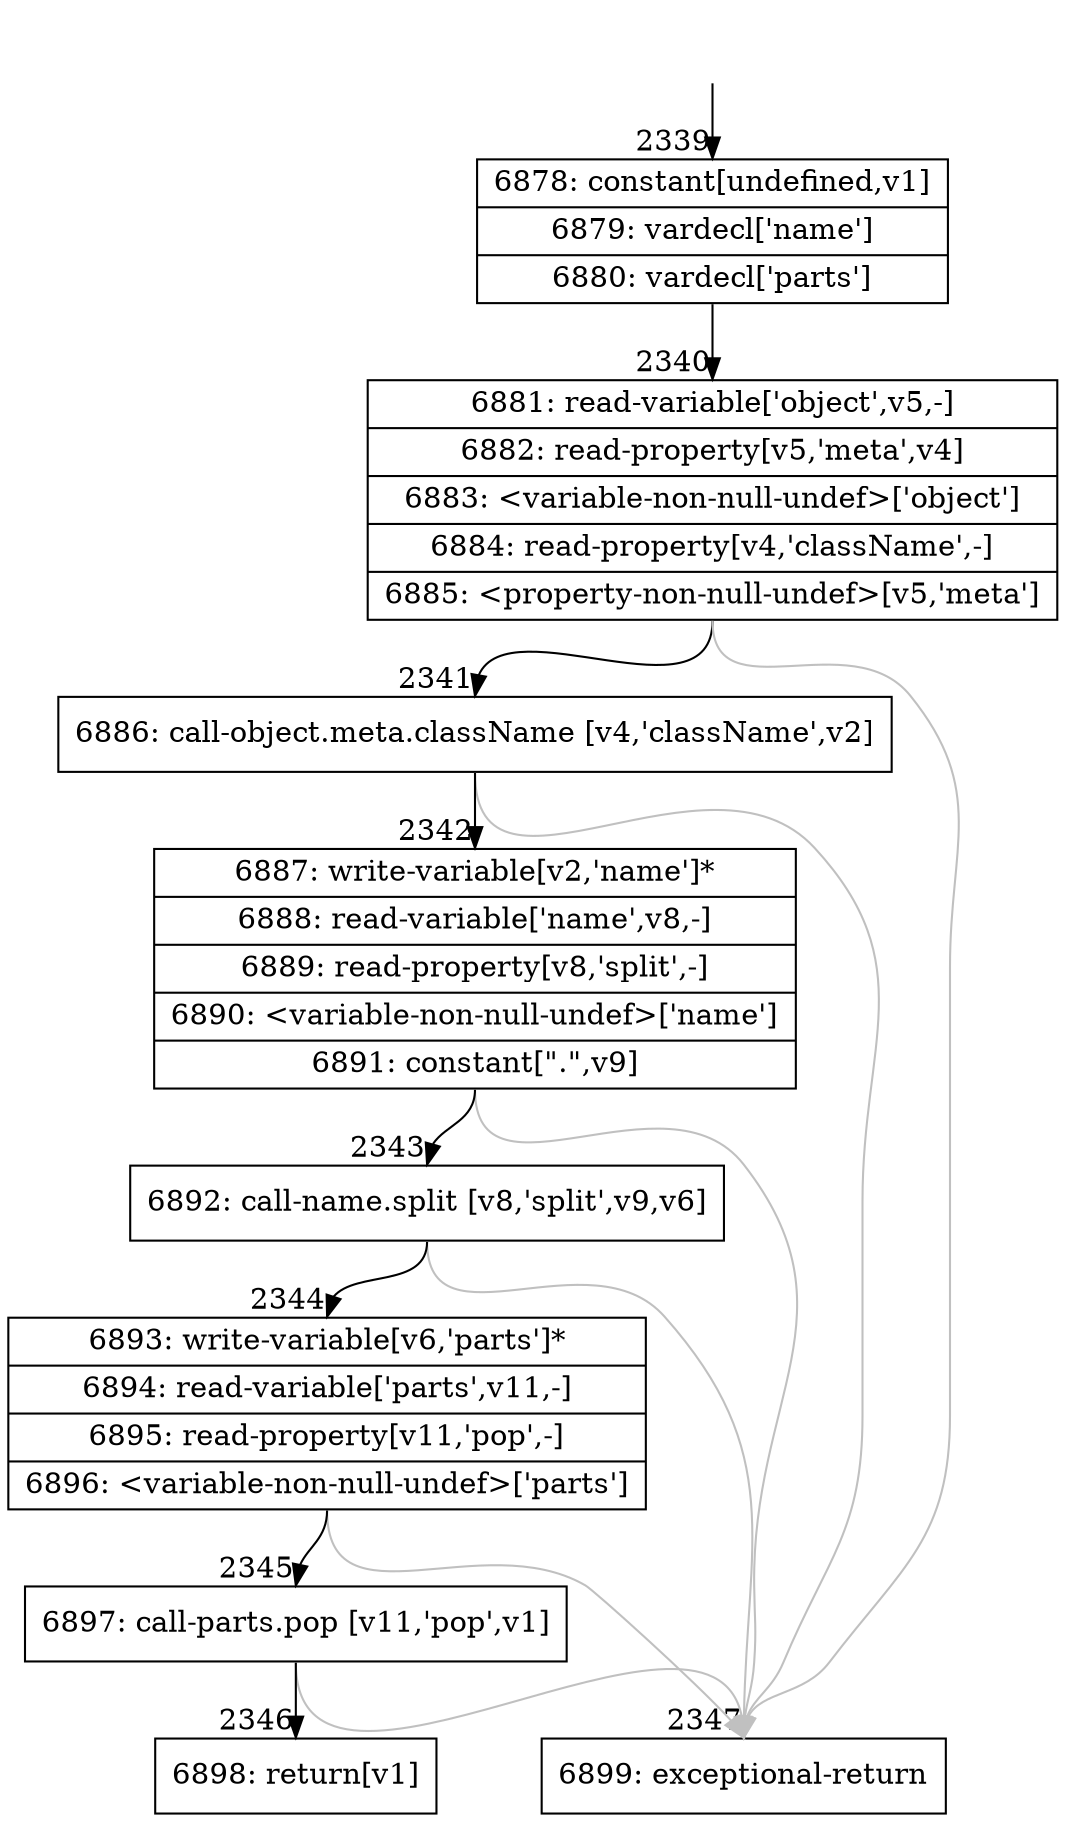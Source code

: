digraph {
rankdir="TD"
BB_entry258[shape=none,label=""];
BB_entry258 -> BB2339 [tailport=s, headport=n, headlabel="    2339"]
BB2339 [shape=record label="{6878: constant[undefined,v1]|6879: vardecl['name']|6880: vardecl['parts']}" ] 
BB2339 -> BB2340 [tailport=s, headport=n, headlabel="      2340"]
BB2340 [shape=record label="{6881: read-variable['object',v5,-]|6882: read-property[v5,'meta',v4]|6883: \<variable-non-null-undef\>['object']|6884: read-property[v4,'className',-]|6885: \<property-non-null-undef\>[v5,'meta']}" ] 
BB2340 -> BB2341 [tailport=s, headport=n, headlabel="      2341"]
BB2340 -> BB2347 [tailport=s, headport=n, color=gray, headlabel="      2347"]
BB2341 [shape=record label="{6886: call-object.meta.className [v4,'className',v2]}" ] 
BB2341 -> BB2342 [tailport=s, headport=n, headlabel="      2342"]
BB2341 -> BB2347 [tailport=s, headport=n, color=gray]
BB2342 [shape=record label="{6887: write-variable[v2,'name']*|6888: read-variable['name',v8,-]|6889: read-property[v8,'split',-]|6890: \<variable-non-null-undef\>['name']|6891: constant[\".\",v9]}" ] 
BB2342 -> BB2343 [tailport=s, headport=n, headlabel="      2343"]
BB2342 -> BB2347 [tailport=s, headport=n, color=gray]
BB2343 [shape=record label="{6892: call-name.split [v8,'split',v9,v6]}" ] 
BB2343 -> BB2344 [tailport=s, headport=n, headlabel="      2344"]
BB2343 -> BB2347 [tailport=s, headport=n, color=gray]
BB2344 [shape=record label="{6893: write-variable[v6,'parts']*|6894: read-variable['parts',v11,-]|6895: read-property[v11,'pop',-]|6896: \<variable-non-null-undef\>['parts']}" ] 
BB2344 -> BB2345 [tailport=s, headport=n, headlabel="      2345"]
BB2344 -> BB2347 [tailport=s, headport=n, color=gray]
BB2345 [shape=record label="{6897: call-parts.pop [v11,'pop',v1]}" ] 
BB2345 -> BB2346 [tailport=s, headport=n, headlabel="      2346"]
BB2345 -> BB2347 [tailport=s, headport=n, color=gray]
BB2346 [shape=record label="{6898: return[v1]}" ] 
BB2347 [shape=record label="{6899: exceptional-return}" ] 
//#$~ 2743
}
